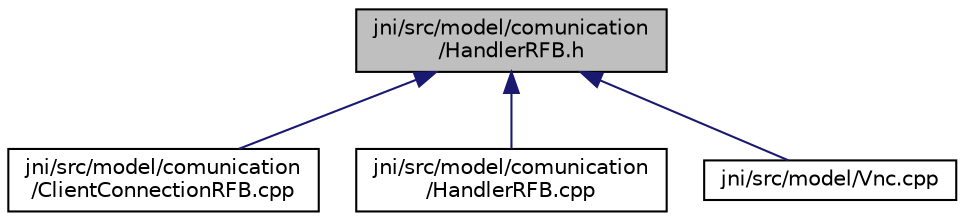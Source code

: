 digraph "jni/src/model/comunication/HandlerRFB.h"
{
  edge [fontname="Helvetica",fontsize="10",labelfontname="Helvetica",labelfontsize="10"];
  node [fontname="Helvetica",fontsize="10",shape=record];
  Node1 [label="jni/src/model/comunication\l/HandlerRFB.h",height=0.2,width=0.4,color="black", fillcolor="grey75", style="filled" fontcolor="black"];
  Node1 -> Node2 [dir="back",color="midnightblue",fontsize="10",style="solid"];
  Node2 [label="jni/src/model/comunication\l/ClientConnectionRFB.cpp",height=0.2,width=0.4,color="black", fillcolor="white", style="filled",URL="$ClientConnectionRFB_8cpp.html"];
  Node1 -> Node3 [dir="back",color="midnightblue",fontsize="10",style="solid"];
  Node3 [label="jni/src/model/comunication\l/HandlerRFB.cpp",height=0.2,width=0.4,color="black", fillcolor="white", style="filled",URL="$HandlerRFB_8cpp.html"];
  Node1 -> Node4 [dir="back",color="midnightblue",fontsize="10",style="solid"];
  Node4 [label="jni/src/model/Vnc.cpp",height=0.2,width=0.4,color="black", fillcolor="white", style="filled",URL="$Vnc_8cpp.html"];
}

